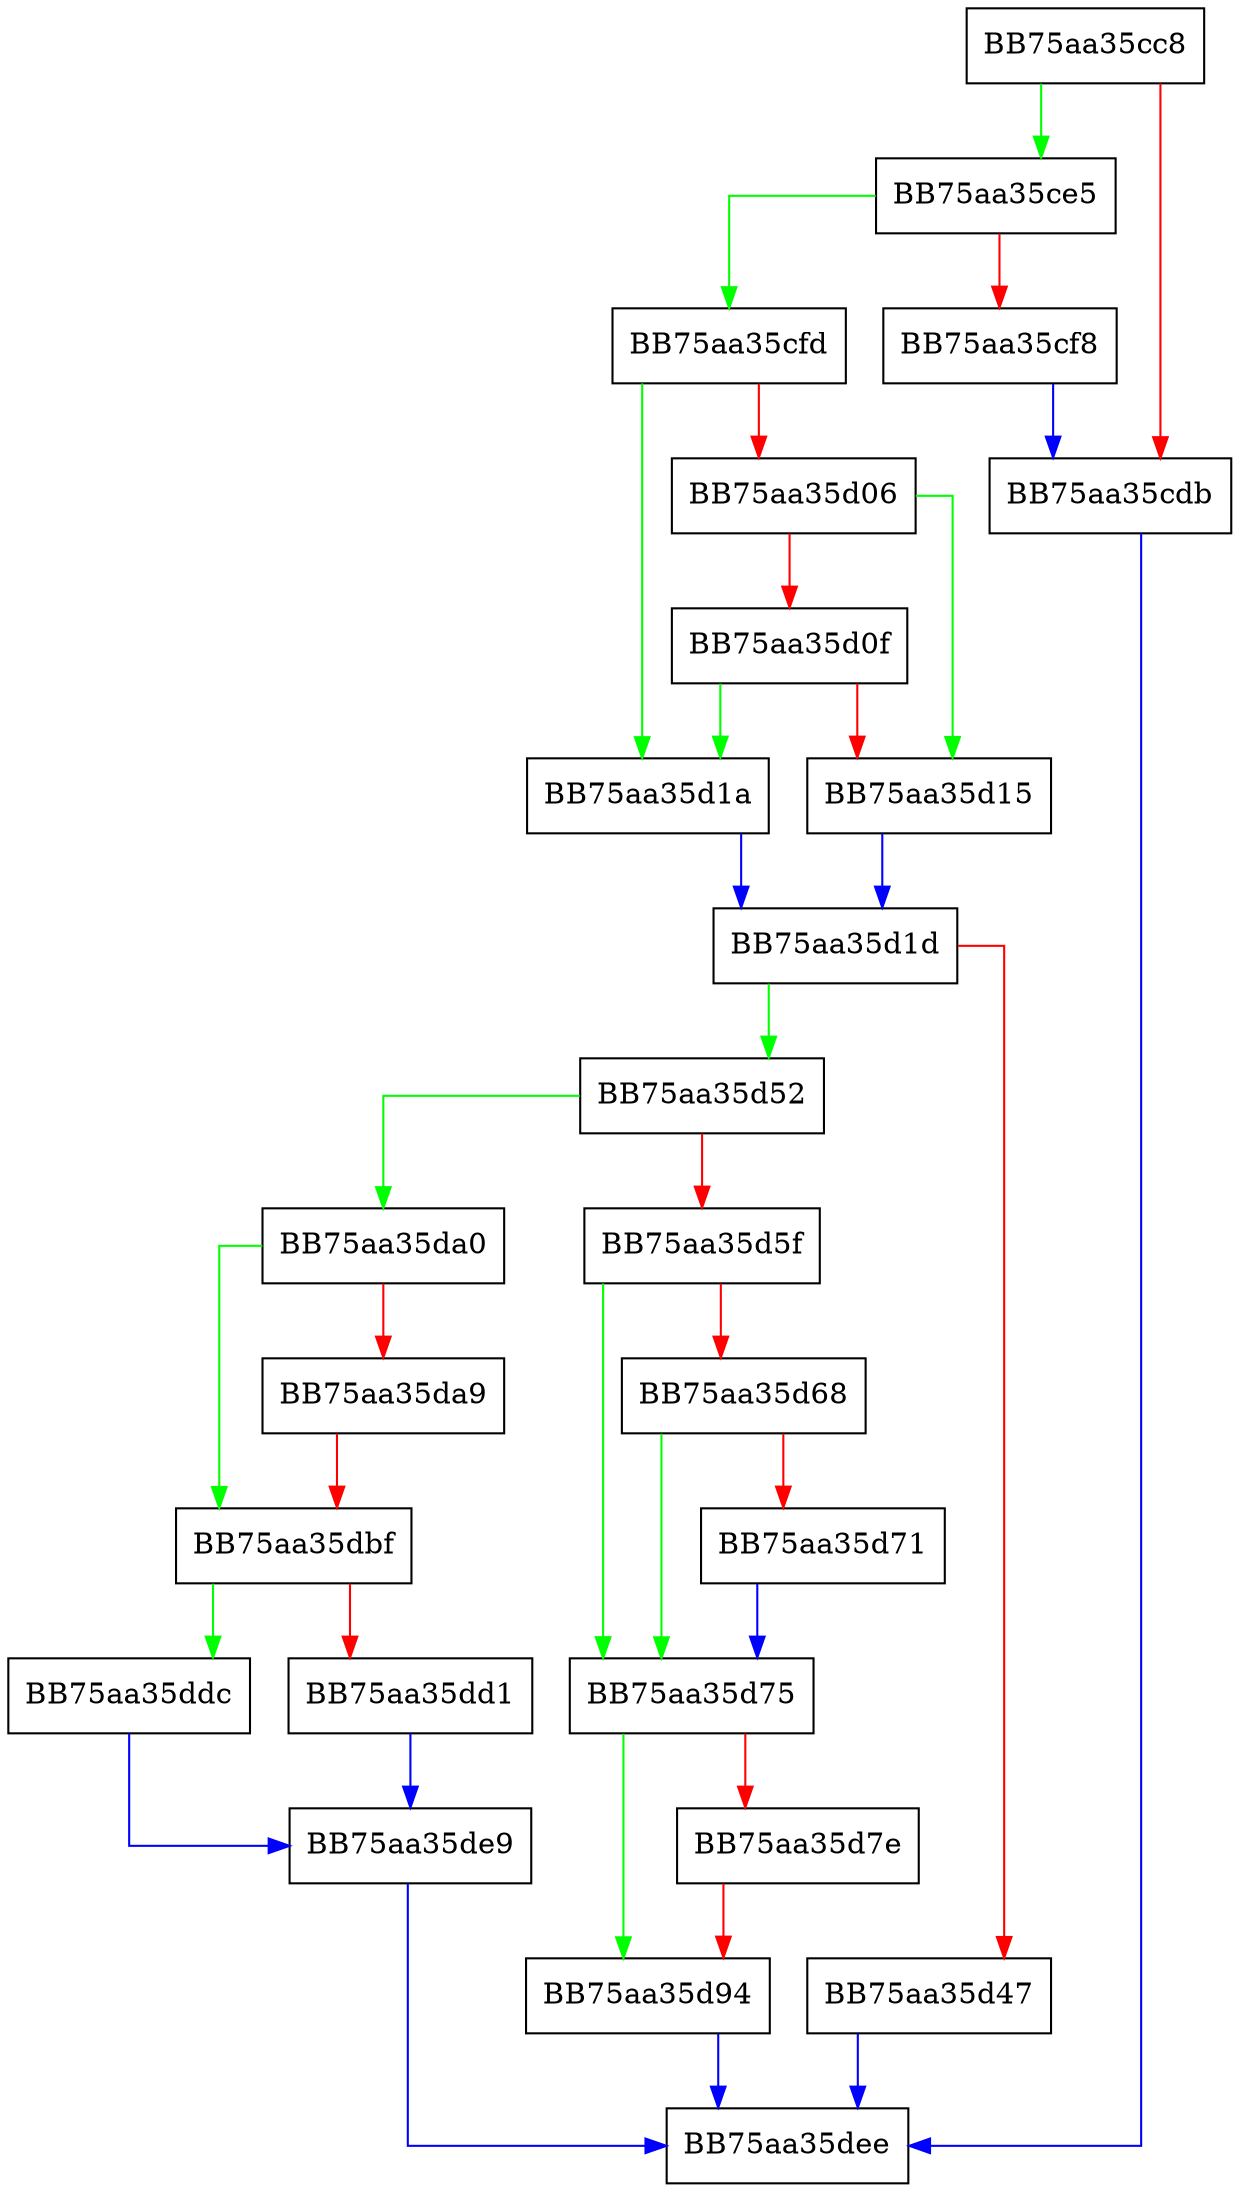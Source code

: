 digraph match_dot_repeat_fast {
  node [shape="box"];
  graph [splines=ortho];
  BB75aa35cc8 -> BB75aa35ce5 [color="green"];
  BB75aa35cc8 -> BB75aa35cdb [color="red"];
  BB75aa35cdb -> BB75aa35dee [color="blue"];
  BB75aa35ce5 -> BB75aa35cfd [color="green"];
  BB75aa35ce5 -> BB75aa35cf8 [color="red"];
  BB75aa35cf8 -> BB75aa35cdb [color="blue"];
  BB75aa35cfd -> BB75aa35d1a [color="green"];
  BB75aa35cfd -> BB75aa35d06 [color="red"];
  BB75aa35d06 -> BB75aa35d15 [color="green"];
  BB75aa35d06 -> BB75aa35d0f [color="red"];
  BB75aa35d0f -> BB75aa35d1a [color="green"];
  BB75aa35d0f -> BB75aa35d15 [color="red"];
  BB75aa35d15 -> BB75aa35d1d [color="blue"];
  BB75aa35d1a -> BB75aa35d1d [color="blue"];
  BB75aa35d1d -> BB75aa35d52 [color="green"];
  BB75aa35d1d -> BB75aa35d47 [color="red"];
  BB75aa35d47 -> BB75aa35dee [color="blue"];
  BB75aa35d52 -> BB75aa35da0 [color="green"];
  BB75aa35d52 -> BB75aa35d5f [color="red"];
  BB75aa35d5f -> BB75aa35d75 [color="green"];
  BB75aa35d5f -> BB75aa35d68 [color="red"];
  BB75aa35d68 -> BB75aa35d75 [color="green"];
  BB75aa35d68 -> BB75aa35d71 [color="red"];
  BB75aa35d71 -> BB75aa35d75 [color="blue"];
  BB75aa35d75 -> BB75aa35d94 [color="green"];
  BB75aa35d75 -> BB75aa35d7e [color="red"];
  BB75aa35d7e -> BB75aa35d94 [color="red"];
  BB75aa35d94 -> BB75aa35dee [color="blue"];
  BB75aa35da0 -> BB75aa35dbf [color="green"];
  BB75aa35da0 -> BB75aa35da9 [color="red"];
  BB75aa35da9 -> BB75aa35dbf [color="red"];
  BB75aa35dbf -> BB75aa35ddc [color="green"];
  BB75aa35dbf -> BB75aa35dd1 [color="red"];
  BB75aa35dd1 -> BB75aa35de9 [color="blue"];
  BB75aa35ddc -> BB75aa35de9 [color="blue"];
  BB75aa35de9 -> BB75aa35dee [color="blue"];
}
